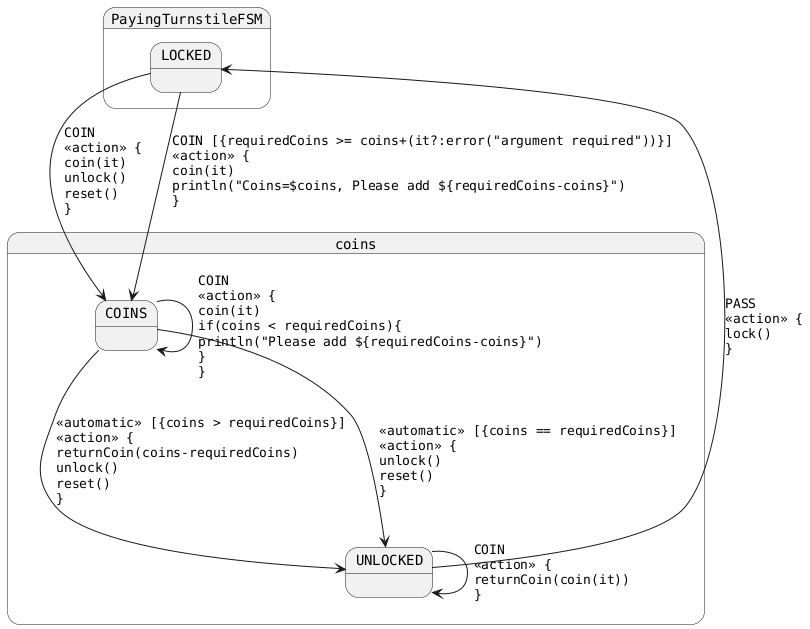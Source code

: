 @startuml
skinparam StateFontName Helvetica
skinparam defaultFontName Monospaced
state coins {
COINS --> UNLOCKED : <<automatic>> [{coins > requiredCoins}]\l<<action>> {\lreturnCoin(coins-requiredCoins)\lunlock()\lreset()\l}
COINS --> UNLOCKED : <<automatic>> [{coins == requiredCoins}]\l<<action>> {\lunlock()\lreset()\l}
COINS --> COINS : COIN\l<<action>> {\lcoin(it)\lif(coins < requiredCoins){\lprintln("Please add ${requiredCoins-coins}")\l}\l}
}
state PayingTurnstileFSM {
LOCKED --> COINS : COIN\l<<action>> {\lcoin(it)\lunlock()\lreset()\l}
LOCKED --> COINS : COIN [{requiredCoins >= coins+(it?:error("argument required"))}]\l<<action>> {\lcoin(it)\lprintln("Coins=$coins, Please add ${requiredCoins-coins}")\l}
UNLOCKED --> UNLOCKED : COIN\l<<action>> {\lreturnCoin(coin(it))\l}
UNLOCKED --> LOCKED : PASS\l<<action>> {\llock()\l}
}
@enduml
